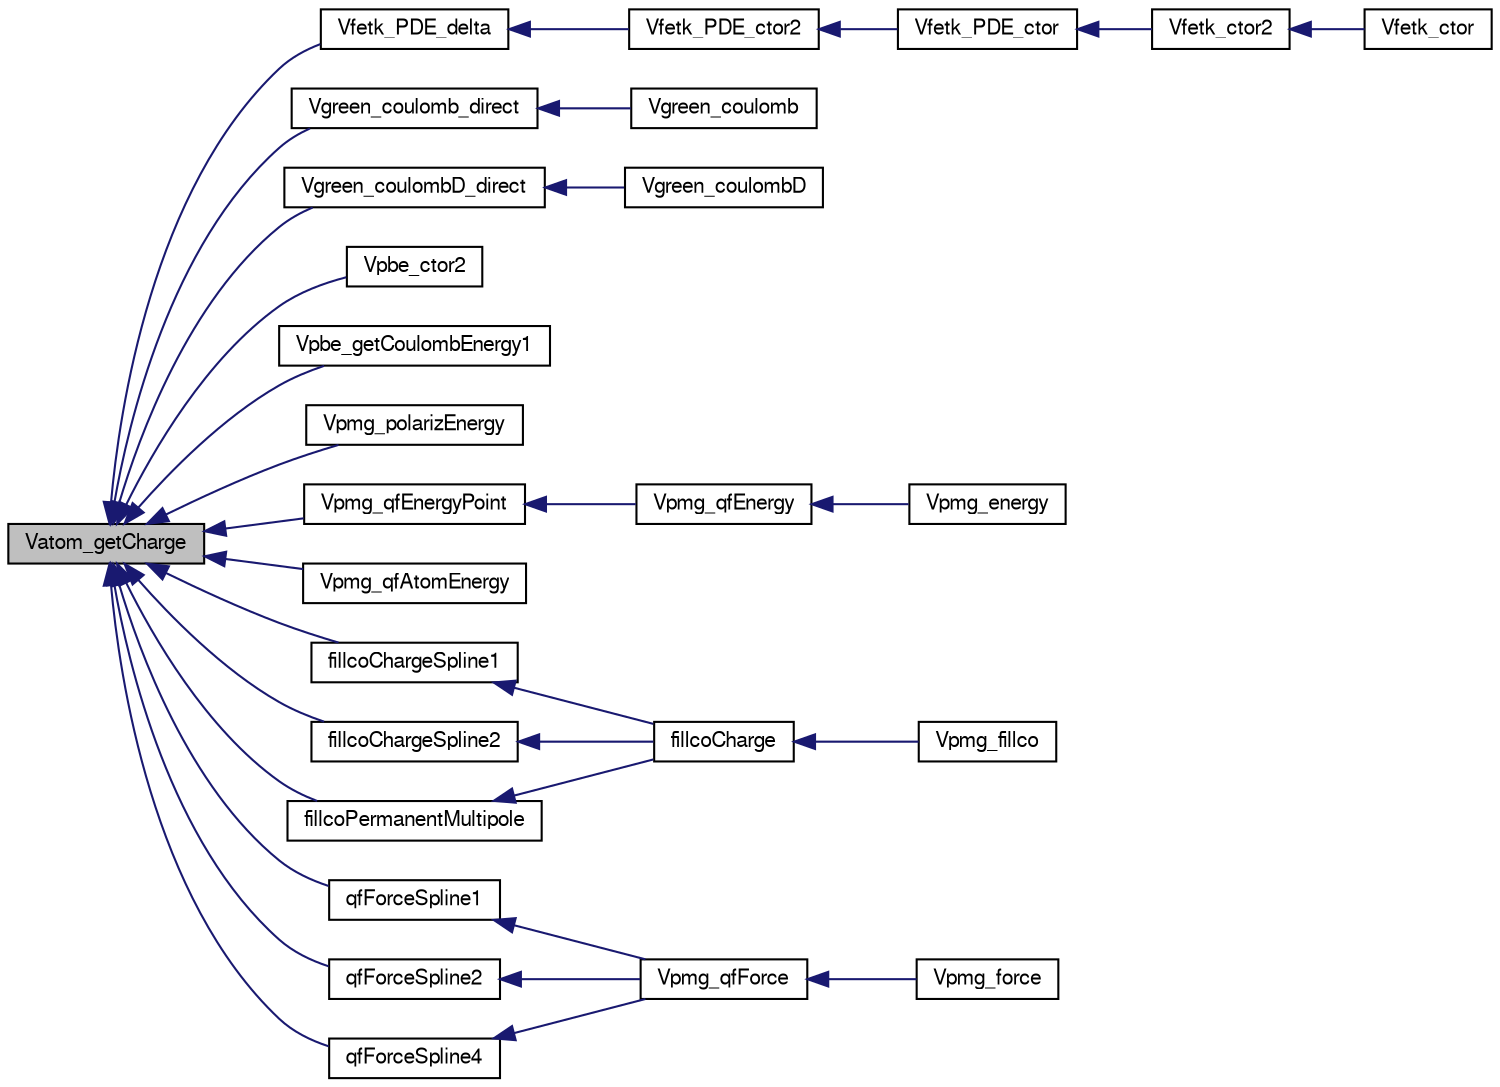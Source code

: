 digraph "Vatom_getCharge"
{
  edge [fontname="FreeSans",fontsize="10",labelfontname="FreeSans",labelfontsize="10"];
  node [fontname="FreeSans",fontsize="10",shape=record];
  rankdir="LR";
  Node1 [label="Vatom_getCharge",height=0.2,width=0.4,color="black", fillcolor="grey75", style="filled" fontcolor="black"];
  Node1 -> Node2 [dir="back",color="midnightblue",fontsize="10",style="solid",fontname="FreeSans"];
  Node2 [label="Vfetk_PDE_delta",height=0.2,width=0.4,color="black", fillcolor="white", style="filled",URL="$group___vfetk.html#ga3b18d174ce5010093fec223d9d261a42",tooltip="Evaluate a (discretized) delta function source term at the given point."];
  Node2 -> Node3 [dir="back",color="midnightblue",fontsize="10",style="solid",fontname="FreeSans"];
  Node3 [label="Vfetk_PDE_ctor2",height=0.2,width=0.4,color="black", fillcolor="white", style="filled",URL="$group___vfetk.html#gaa47ea995b8a873edd0ef62ee393e0eae",tooltip="Intializes the FEtk PDE object."];
  Node3 -> Node4 [dir="back",color="midnightblue",fontsize="10",style="solid",fontname="FreeSans"];
  Node4 [label="Vfetk_PDE_ctor",height=0.2,width=0.4,color="black", fillcolor="white", style="filled",URL="$group___vfetk.html#ga63b0d446f4d52dff8c7eb68f7f47eb45",tooltip="Constructs the FEtk PDE object."];
  Node4 -> Node5 [dir="back",color="midnightblue",fontsize="10",style="solid",fontname="FreeSans"];
  Node5 [label="Vfetk_ctor2",height=0.2,width=0.4,color="black", fillcolor="white", style="filled",URL="$group___vfetk.html#gabc68994e0bb0bdc828252a8c90e422a0",tooltip="FORTRAN stub constructor for Vfetk object."];
  Node5 -> Node6 [dir="back",color="midnightblue",fontsize="10",style="solid",fontname="FreeSans"];
  Node6 [label="Vfetk_ctor",height=0.2,width=0.4,color="black", fillcolor="white", style="filled",URL="$group___vfetk.html#ga18cb8270f03b5893108de2ff714386e0",tooltip="Constructor for Vfetk object."];
  Node1 -> Node7 [dir="back",color="midnightblue",fontsize="10",style="solid",fontname="FreeSans"];
  Node7 [label="Vgreen_coulomb_direct",height=0.2,width=0.4,color="black", fillcolor="white", style="filled",URL="$group___vgreen.html#gae9b19f109929e9d69b83afda5fbac7e1",tooltip="Get the Coulomb&#39;s Law Green&#39;s function (solution to Laplace&#39;s equation) integrated over the atomic po..."];
  Node7 -> Node8 [dir="back",color="midnightblue",fontsize="10",style="solid",fontname="FreeSans"];
  Node8 [label="Vgreen_coulomb",height=0.2,width=0.4,color="black", fillcolor="white", style="filled",URL="$group___vgreen.html#gacb83362eb9a141e28358bd471b2e8953",tooltip="Get the Coulomb&#39;s Law Green&#39;s function (solution to Laplace&#39;s equation) integrated over the atomic po..."];
  Node1 -> Node9 [dir="back",color="midnightblue",fontsize="10",style="solid",fontname="FreeSans"];
  Node9 [label="Vgreen_coulombD_direct",height=0.2,width=0.4,color="black", fillcolor="white", style="filled",URL="$group___vgreen.html#ga15af533aacac2d8fd7e8bdd570f36301",tooltip="Get gradient of the Coulomb&#39;s Law Green&#39;s function (solution to Laplace&#39;s equation) integrated over t..."];
  Node9 -> Node10 [dir="back",color="midnightblue",fontsize="10",style="solid",fontname="FreeSans"];
  Node10 [label="Vgreen_coulombD",height=0.2,width=0.4,color="black", fillcolor="white", style="filled",URL="$group___vgreen.html#ga96e22945da8559969084522262fde4c9",tooltip="Get gradient of the Coulomb&#39;s Law Green&#39;s function (solution to Laplace&#39;s equation) integrated over t..."];
  Node1 -> Node11 [dir="back",color="midnightblue",fontsize="10",style="solid",fontname="FreeSans"];
  Node11 [label="Vpbe_ctor2",height=0.2,width=0.4,color="black", fillcolor="white", style="filled",URL="$group___vpbe.html#gacaf51947bfe10a206974dc3fd4c29e46",tooltip="FORTRAN stub to construct Vpbe objct."];
  Node1 -> Node12 [dir="back",color="midnightblue",fontsize="10",style="solid",fontname="FreeSans"];
  Node12 [label="Vpbe_getCoulombEnergy1",height=0.2,width=0.4,color="black", fillcolor="white", style="filled",URL="$group___vpbe.html#ga3d86b8a64ce5cc106239cdc542f6632e",tooltip="Calculate coulombic energy of set of charges."];
  Node1 -> Node13 [dir="back",color="midnightblue",fontsize="10",style="solid",fontname="FreeSans"];
  Node13 [label="Vpmg_polarizEnergy",height=0.2,width=0.4,color="black", fillcolor="white", style="filled",URL="$vpmg_8c.html#ae22a67401cf36cc85b0bd58938587913",tooltip="Determines energy from polarizeable charge and interaction with fixed charges according to Rocchia et..."];
  Node1 -> Node14 [dir="back",color="midnightblue",fontsize="10",style="solid",fontname="FreeSans"];
  Node14 [label="Vpmg_qfEnergyPoint",height=0.2,width=0.4,color="black", fillcolor="white", style="filled",URL="$vpmg_8c.html#a0876512b1ee9f93ee0378334b886938c",tooltip="Calculates charge-potential energy using summation over delta function positions (i.e. something like an Linf norm)"];
  Node14 -> Node15 [dir="back",color="midnightblue",fontsize="10",style="solid",fontname="FreeSans"];
  Node15 [label="Vpmg_qfEnergy",height=0.2,width=0.4,color="black", fillcolor="white", style="filled",URL="$group___vpmg.html#gad1a07a9d24211983ddcbcbf67267fbfb",tooltip="Get the &quot;fixed charge&quot; contribution to the electrostatic energy."];
  Node15 -> Node16 [dir="back",color="midnightblue",fontsize="10",style="solid",fontname="FreeSans"];
  Node16 [label="Vpmg_energy",height=0.2,width=0.4,color="black", fillcolor="white", style="filled",URL="$group___vpmg.html#gad8cdc819e2c366c7b2da0afd20d9735b",tooltip="Get the total electrostatic energy."];
  Node1 -> Node17 [dir="back",color="midnightblue",fontsize="10",style="solid",fontname="FreeSans"];
  Node17 [label="Vpmg_qfAtomEnergy",height=0.2,width=0.4,color="black", fillcolor="white", style="filled",URL="$group___vpmg.html#ga8c76962bbd84a7b87f7bc27840bfb183",tooltip="Get the per-atom &quot;fixed charge&quot; contribution to the electrostatic energy."];
  Node1 -> Node18 [dir="back",color="midnightblue",fontsize="10",style="solid",fontname="FreeSans"];
  Node18 [label="fillcoChargeSpline1",height=0.2,width=0.4,color="black", fillcolor="white", style="filled",URL="$vpmg_8c.html#a7e7a2991c9f8b5e9a4a06843aecd38ae",tooltip="Fill source term charge array from linear interpolation."];
  Node18 -> Node19 [dir="back",color="midnightblue",fontsize="10",style="solid",fontname="FreeSans"];
  Node19 [label="fillcoCharge",height=0.2,width=0.4,color="black", fillcolor="white", style="filled",URL="$vpmg_8c.html#ada65af06c9af5bf4ee593cb051bd0b0d",tooltip="Top-level driver to fill source term charge array."];
  Node19 -> Node20 [dir="back",color="midnightblue",fontsize="10",style="solid",fontname="FreeSans"];
  Node20 [label="Vpmg_fillco",height=0.2,width=0.4,color="black", fillcolor="white", style="filled",URL="$group___vpmg.html#gaf117af16d5e9c5bd4e557a69ec1eb73a",tooltip="Fill the coefficient arrays prior to solving the equation."];
  Node1 -> Node21 [dir="back",color="midnightblue",fontsize="10",style="solid",fontname="FreeSans"];
  Node21 [label="fillcoChargeSpline2",height=0.2,width=0.4,color="black", fillcolor="white", style="filled",URL="$vpmg_8c.html#a6074122271a6957f5d463aa95c90f61c",tooltip="Fill source term charge array from cubic spline interpolation."];
  Node21 -> Node19 [dir="back",color="midnightblue",fontsize="10",style="solid",fontname="FreeSans"];
  Node1 -> Node22 [dir="back",color="midnightblue",fontsize="10",style="solid",fontname="FreeSans"];
  Node22 [label="qfForceSpline1",height=0.2,width=0.4,color="black", fillcolor="white", style="filled",URL="$vpmg_8c.html#a68e3819e4049a4b0c194289a2afb32ea",tooltip="Charge-field force due to a linear spline charge function."];
  Node22 -> Node23 [dir="back",color="midnightblue",fontsize="10",style="solid",fontname="FreeSans"];
  Node23 [label="Vpmg_qfForce",height=0.2,width=0.4,color="black", fillcolor="white", style="filled",URL="$group___vpmg.html#gaf3bc9840c1d9ab92eddbfd5f798ae0b6",tooltip="Calculate the &quot;charge-field&quot; force on the specified atom in units of k_B T/AA."];
  Node23 -> Node24 [dir="back",color="midnightblue",fontsize="10",style="solid",fontname="FreeSans"];
  Node24 [label="Vpmg_force",height=0.2,width=0.4,color="black", fillcolor="white", style="filled",URL="$group___vpmg.html#gaaedec4be6966e3cee14a0a746ade406c",tooltip="Calculate the total force on the specified atom in units of k_B T/AA."];
  Node1 -> Node25 [dir="back",color="midnightblue",fontsize="10",style="solid",fontname="FreeSans"];
  Node25 [label="qfForceSpline2",height=0.2,width=0.4,color="black", fillcolor="white", style="filled",URL="$vpmg_8c.html#ac55adeb810c3e971ebe1bf9b3a137246",tooltip="Charge-field force due to a cubic spline charge function."];
  Node25 -> Node23 [dir="back",color="midnightblue",fontsize="10",style="solid",fontname="FreeSans"];
  Node1 -> Node26 [dir="back",color="midnightblue",fontsize="10",style="solid",fontname="FreeSans"];
  Node26 [label="qfForceSpline4",height=0.2,width=0.4,color="black", fillcolor="white", style="filled",URL="$vpmg_8c.html#a682bb08f7ef2b312b9da1c2ba6e0a25b",tooltip="Charge-field force due to a quintic spline charge function."];
  Node26 -> Node23 [dir="back",color="midnightblue",fontsize="10",style="solid",fontname="FreeSans"];
  Node1 -> Node27 [dir="back",color="midnightblue",fontsize="10",style="solid",fontname="FreeSans"];
  Node27 [label="fillcoPermanentMultipole",height=0.2,width=0.4,color="black", fillcolor="white", style="filled",URL="$vpmg_8c.html#a45c2c05ddfc0c4e4aea3be668137d2e0",tooltip="Fill source term charge array for the use of permanent multipoles."];
  Node27 -> Node19 [dir="back",color="midnightblue",fontsize="10",style="solid",fontname="FreeSans"];
}
